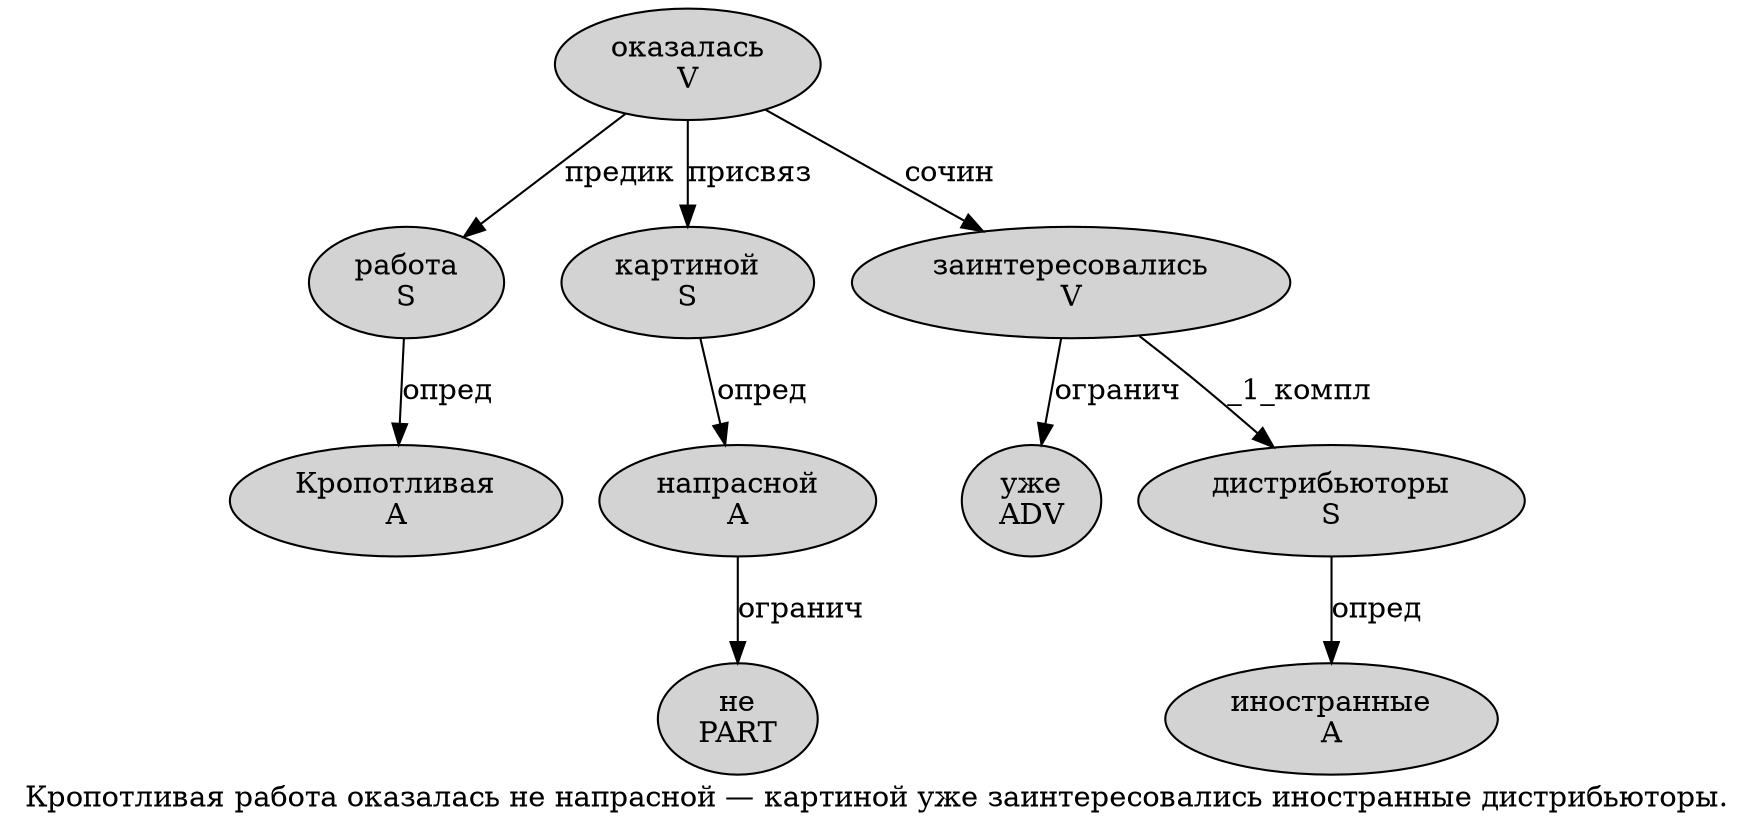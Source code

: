 digraph SENTENCE_1459 {
	graph [label="Кропотливая работа оказалась не напрасной — картиной уже заинтересовались иностранные дистрибьюторы."]
	node [style=filled]
		0 [label="Кропотливая
A" color="" fillcolor=lightgray penwidth=1 shape=ellipse]
		1 [label="работа
S" color="" fillcolor=lightgray penwidth=1 shape=ellipse]
		2 [label="оказалась
V" color="" fillcolor=lightgray penwidth=1 shape=ellipse]
		3 [label="не
PART" color="" fillcolor=lightgray penwidth=1 shape=ellipse]
		4 [label="напрасной
A" color="" fillcolor=lightgray penwidth=1 shape=ellipse]
		6 [label="картиной
S" color="" fillcolor=lightgray penwidth=1 shape=ellipse]
		7 [label="уже
ADV" color="" fillcolor=lightgray penwidth=1 shape=ellipse]
		8 [label="заинтересовались
V" color="" fillcolor=lightgray penwidth=1 shape=ellipse]
		9 [label="иностранные
A" color="" fillcolor=lightgray penwidth=1 shape=ellipse]
		10 [label="дистрибьюторы
S" color="" fillcolor=lightgray penwidth=1 shape=ellipse]
			8 -> 7 [label="огранич"]
			8 -> 10 [label="_1_компл"]
			6 -> 4 [label="опред"]
			1 -> 0 [label="опред"]
			2 -> 1 [label="предик"]
			2 -> 6 [label="присвяз"]
			2 -> 8 [label="сочин"]
			4 -> 3 [label="огранич"]
			10 -> 9 [label="опред"]
}